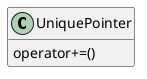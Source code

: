 @startuml
'https://plantuml.com/sequence-diagram

hide empty methods
hide empty fields

class UniquePointer {
    operator+=()
}

@enduml